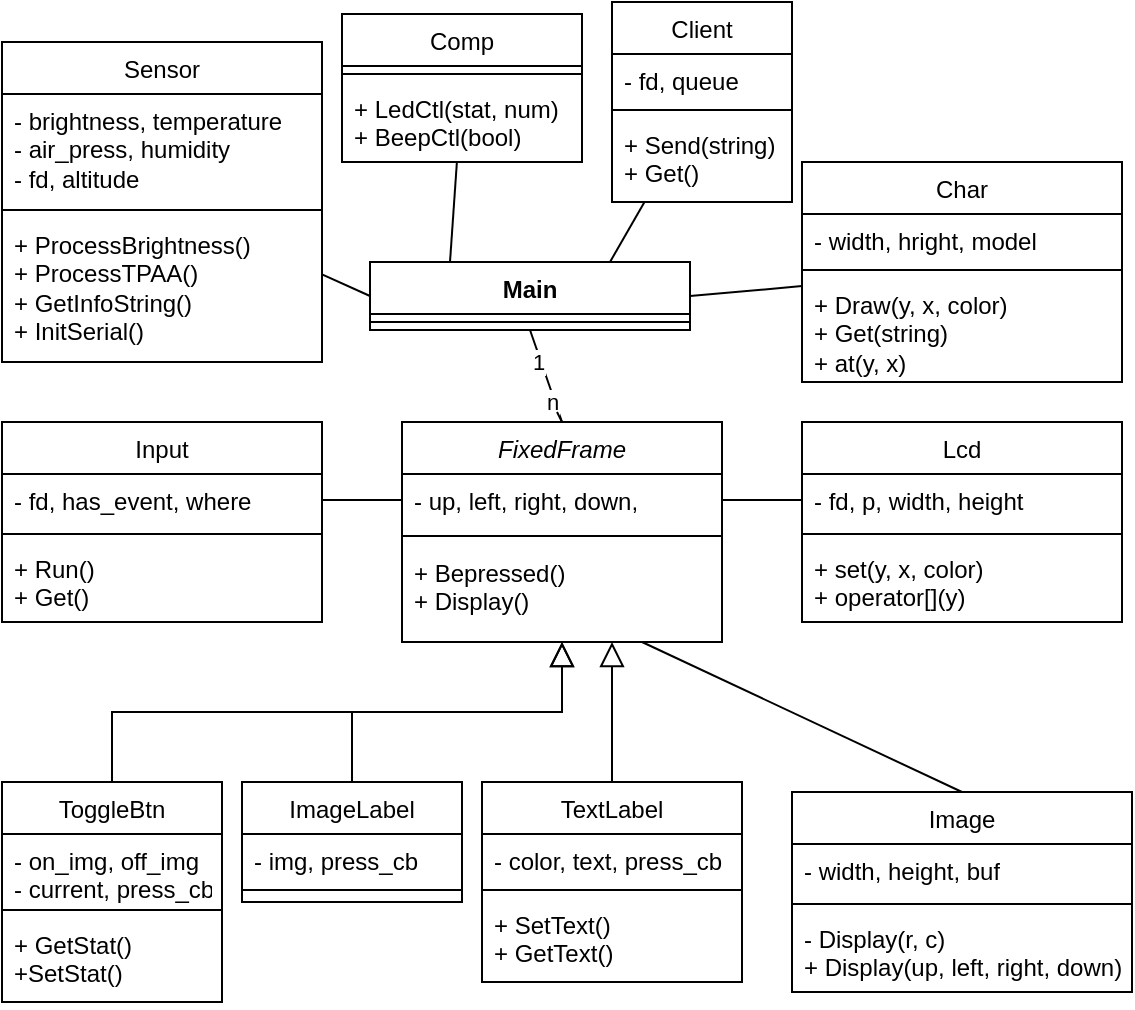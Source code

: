 <mxfile version="24.5.4" type="github">
  <diagram id="C5RBs43oDa-KdzZeNtuy" name="Page-1">
    <mxGraphModel dx="1562" dy="862" grid="1" gridSize="10" guides="1" tooltips="1" connect="1" arrows="1" fold="1" page="1" pageScale="1" pageWidth="827" pageHeight="1169" math="0" shadow="0">
      <root>
        <mxCell id="WIyWlLk6GJQsqaUBKTNV-0" />
        <mxCell id="WIyWlLk6GJQsqaUBKTNV-1" parent="WIyWlLk6GJQsqaUBKTNV-0" />
        <mxCell id="zkfFHV4jXpPFQw0GAbJ--0" value="FixedFrame" style="swimlane;fontStyle=2;align=center;verticalAlign=top;childLayout=stackLayout;horizontal=1;startSize=26;horizontalStack=0;resizeParent=1;resizeLast=0;collapsible=1;marginBottom=0;rounded=0;shadow=0;strokeWidth=1;" parent="WIyWlLk6GJQsqaUBKTNV-1" vertex="1">
          <mxGeometry x="270" y="810" width="160" height="110" as="geometry">
            <mxRectangle x="230" y="140" width="160" height="26" as="alternateBounds" />
          </mxGeometry>
        </mxCell>
        <mxCell id="zkfFHV4jXpPFQw0GAbJ--3" value="- up, left, right, down,&#xa;" style="text;align=left;verticalAlign=top;spacingLeft=4;spacingRight=4;overflow=hidden;rotatable=0;points=[[0,0.5],[1,0.5]];portConstraint=eastwest;rounded=0;shadow=0;html=0;" parent="zkfFHV4jXpPFQw0GAbJ--0" vertex="1">
          <mxGeometry y="26" width="160" height="26" as="geometry" />
        </mxCell>
        <mxCell id="zkfFHV4jXpPFQw0GAbJ--4" value="" style="line;html=1;strokeWidth=1;align=left;verticalAlign=middle;spacingTop=-1;spacingLeft=3;spacingRight=3;rotatable=0;labelPosition=right;points=[];portConstraint=eastwest;" parent="zkfFHV4jXpPFQw0GAbJ--0" vertex="1">
          <mxGeometry y="52" width="160" height="10" as="geometry" />
        </mxCell>
        <mxCell id="zkfFHV4jXpPFQw0GAbJ--5" value="+ Bepressed()&#xa;+ Display()" style="text;align=left;verticalAlign=top;spacingLeft=4;spacingRight=4;overflow=hidden;rotatable=0;points=[[0,0.5],[1,0.5]];portConstraint=eastwest;" parent="zkfFHV4jXpPFQw0GAbJ--0" vertex="1">
          <mxGeometry y="62" width="160" height="38" as="geometry" />
        </mxCell>
        <mxCell id="zkfFHV4jXpPFQw0GAbJ--6" value="ToggleBtn" style="swimlane;fontStyle=0;align=center;verticalAlign=top;childLayout=stackLayout;horizontal=1;startSize=26;horizontalStack=0;resizeParent=1;resizeLast=0;collapsible=1;marginBottom=0;rounded=0;shadow=0;strokeWidth=1;" parent="WIyWlLk6GJQsqaUBKTNV-1" vertex="1">
          <mxGeometry x="70" y="990" width="110" height="110" as="geometry">
            <mxRectangle x="130" y="380" width="160" height="26" as="alternateBounds" />
          </mxGeometry>
        </mxCell>
        <mxCell id="zkfFHV4jXpPFQw0GAbJ--7" value="- on_img, off_img&#xa;- current, press_cb" style="text;align=left;verticalAlign=top;spacingLeft=4;spacingRight=4;overflow=hidden;rotatable=0;points=[[0,0.5],[1,0.5]];portConstraint=eastwest;" parent="zkfFHV4jXpPFQw0GAbJ--6" vertex="1">
          <mxGeometry y="26" width="110" height="34" as="geometry" />
        </mxCell>
        <mxCell id="zkfFHV4jXpPFQw0GAbJ--9" value="" style="line;html=1;strokeWidth=1;align=left;verticalAlign=middle;spacingTop=-1;spacingLeft=3;spacingRight=3;rotatable=0;labelPosition=right;points=[];portConstraint=eastwest;" parent="zkfFHV4jXpPFQw0GAbJ--6" vertex="1">
          <mxGeometry y="60" width="110" height="8" as="geometry" />
        </mxCell>
        <mxCell id="zkfFHV4jXpPFQw0GAbJ--10" value="+ GetStat()&#xa;+SetStat()" style="text;align=left;verticalAlign=top;spacingLeft=4;spacingRight=4;overflow=hidden;rotatable=0;points=[[0,0.5],[1,0.5]];portConstraint=eastwest;fontStyle=0" parent="zkfFHV4jXpPFQw0GAbJ--6" vertex="1">
          <mxGeometry y="68" width="110" height="42" as="geometry" />
        </mxCell>
        <mxCell id="zkfFHV4jXpPFQw0GAbJ--12" value="" style="endArrow=block;endSize=10;endFill=0;shadow=0;strokeWidth=1;rounded=0;curved=0;edgeStyle=elbowEdgeStyle;elbow=vertical;" parent="WIyWlLk6GJQsqaUBKTNV-1" source="zkfFHV4jXpPFQw0GAbJ--6" target="zkfFHV4jXpPFQw0GAbJ--0" edge="1">
          <mxGeometry width="160" relative="1" as="geometry">
            <mxPoint x="250" y="893" as="sourcePoint" />
            <mxPoint x="250" y="893" as="targetPoint" />
          </mxGeometry>
        </mxCell>
        <mxCell id="zkfFHV4jXpPFQw0GAbJ--16" value="" style="endArrow=block;endSize=10;endFill=0;shadow=0;strokeWidth=1;rounded=0;curved=0;edgeStyle=elbowEdgeStyle;elbow=vertical;exitX=0.5;exitY=0;exitDx=0;exitDy=0;entryX=0.5;entryY=1;entryDx=0;entryDy=0;" parent="WIyWlLk6GJQsqaUBKTNV-1" source="S-UEWEQXZpkuAmfUUllK-3" target="zkfFHV4jXpPFQw0GAbJ--0" edge="1">
          <mxGeometry width="160" relative="1" as="geometry">
            <mxPoint x="350" y="1000" as="sourcePoint" />
            <mxPoint x="370" y="920" as="targetPoint" />
          </mxGeometry>
        </mxCell>
        <mxCell id="zkfFHV4jXpPFQw0GAbJ--17" value="Lcd" style="swimlane;fontStyle=0;align=center;verticalAlign=top;childLayout=stackLayout;horizontal=1;startSize=26;horizontalStack=0;resizeParent=1;resizeLast=0;collapsible=1;marginBottom=0;rounded=0;shadow=0;strokeWidth=1;" parent="WIyWlLk6GJQsqaUBKTNV-1" vertex="1">
          <mxGeometry x="470" y="810" width="160" height="100" as="geometry">
            <mxRectangle x="550" y="140" width="160" height="26" as="alternateBounds" />
          </mxGeometry>
        </mxCell>
        <mxCell id="zkfFHV4jXpPFQw0GAbJ--18" value="- fd, p, width, height" style="text;align=left;verticalAlign=top;spacingLeft=4;spacingRight=4;overflow=hidden;rotatable=0;points=[[0,0.5],[1,0.5]];portConstraint=eastwest;" parent="zkfFHV4jXpPFQw0GAbJ--17" vertex="1">
          <mxGeometry y="26" width="160" height="26" as="geometry" />
        </mxCell>
        <mxCell id="zkfFHV4jXpPFQw0GAbJ--23" value="" style="line;html=1;strokeWidth=1;align=left;verticalAlign=middle;spacingTop=-1;spacingLeft=3;spacingRight=3;rotatable=0;labelPosition=right;points=[];portConstraint=eastwest;" parent="zkfFHV4jXpPFQw0GAbJ--17" vertex="1">
          <mxGeometry y="52" width="160" height="8" as="geometry" />
        </mxCell>
        <mxCell id="zkfFHV4jXpPFQw0GAbJ--24" value="+ set(y, x, color)&#xa;+ operator[](y)" style="text;align=left;verticalAlign=top;spacingLeft=4;spacingRight=4;overflow=hidden;rotatable=0;points=[[0,0.5],[1,0.5]];portConstraint=eastwest;" parent="zkfFHV4jXpPFQw0GAbJ--17" vertex="1">
          <mxGeometry y="60" width="160" height="40" as="geometry" />
        </mxCell>
        <mxCell id="S-UEWEQXZpkuAmfUUllK-3" value="ImageLabel" style="swimlane;fontStyle=0;align=center;verticalAlign=top;childLayout=stackLayout;horizontal=1;startSize=26;horizontalStack=0;resizeParent=1;resizeLast=0;collapsible=1;marginBottom=0;rounded=0;shadow=0;strokeWidth=1;" vertex="1" parent="WIyWlLk6GJQsqaUBKTNV-1">
          <mxGeometry x="190" y="990" width="110" height="60" as="geometry">
            <mxRectangle x="130" y="380" width="160" height="26" as="alternateBounds" />
          </mxGeometry>
        </mxCell>
        <mxCell id="S-UEWEQXZpkuAmfUUllK-4" value="- img, press_cb" style="text;align=left;verticalAlign=top;spacingLeft=4;spacingRight=4;overflow=hidden;rotatable=0;points=[[0,0.5],[1,0.5]];portConstraint=eastwest;" vertex="1" parent="S-UEWEQXZpkuAmfUUllK-3">
          <mxGeometry y="26" width="110" height="24" as="geometry" />
        </mxCell>
        <mxCell id="S-UEWEQXZpkuAmfUUllK-5" value="" style="line;html=1;strokeWidth=1;align=left;verticalAlign=middle;spacingTop=-1;spacingLeft=3;spacingRight=3;rotatable=0;labelPosition=right;points=[];portConstraint=eastwest;" vertex="1" parent="S-UEWEQXZpkuAmfUUllK-3">
          <mxGeometry y="50" width="110" height="8" as="geometry" />
        </mxCell>
        <mxCell id="S-UEWEQXZpkuAmfUUllK-7" value="TextLabel" style="swimlane;fontStyle=0;align=center;verticalAlign=top;childLayout=stackLayout;horizontal=1;startSize=26;horizontalStack=0;resizeParent=1;resizeLast=0;collapsible=1;marginBottom=0;rounded=0;shadow=0;strokeWidth=1;" vertex="1" parent="WIyWlLk6GJQsqaUBKTNV-1">
          <mxGeometry x="310" y="990" width="130" height="100" as="geometry">
            <mxRectangle x="130" y="380" width="160" height="26" as="alternateBounds" />
          </mxGeometry>
        </mxCell>
        <mxCell id="S-UEWEQXZpkuAmfUUllK-8" value="- color, text, press_cb" style="text;align=left;verticalAlign=top;spacingLeft=4;spacingRight=4;overflow=hidden;rotatable=0;points=[[0,0.5],[1,0.5]];portConstraint=eastwest;" vertex="1" parent="S-UEWEQXZpkuAmfUUllK-7">
          <mxGeometry y="26" width="130" height="24" as="geometry" />
        </mxCell>
        <mxCell id="S-UEWEQXZpkuAmfUUllK-9" value="" style="line;html=1;strokeWidth=1;align=left;verticalAlign=middle;spacingTop=-1;spacingLeft=3;spacingRight=3;rotatable=0;labelPosition=right;points=[];portConstraint=eastwest;" vertex="1" parent="S-UEWEQXZpkuAmfUUllK-7">
          <mxGeometry y="50" width="130" height="8" as="geometry" />
        </mxCell>
        <mxCell id="S-UEWEQXZpkuAmfUUllK-10" value="+ SetText()&#xa;+ GetText()" style="text;align=left;verticalAlign=top;spacingLeft=4;spacingRight=4;overflow=hidden;rotatable=0;points=[[0,0.5],[1,0.5]];portConstraint=eastwest;fontStyle=0" vertex="1" parent="S-UEWEQXZpkuAmfUUllK-7">
          <mxGeometry y="58" width="130" height="42" as="geometry" />
        </mxCell>
        <mxCell id="S-UEWEQXZpkuAmfUUllK-11" value="" style="endArrow=block;endSize=10;endFill=0;shadow=0;strokeWidth=1;rounded=0;curved=0;edgeStyle=elbowEdgeStyle;elbow=vertical;exitX=0.5;exitY=0;exitDx=0;exitDy=0;" edge="1" parent="WIyWlLk6GJQsqaUBKTNV-1" source="S-UEWEQXZpkuAmfUUllK-7">
          <mxGeometry width="160" relative="1" as="geometry">
            <mxPoint x="360" y="1010" as="sourcePoint" />
            <mxPoint x="375" y="920" as="targetPoint" />
          </mxGeometry>
        </mxCell>
        <mxCell id="S-UEWEQXZpkuAmfUUllK-12" value="" style="endArrow=none;html=1;rounded=0;entryX=0;entryY=0.5;entryDx=0;entryDy=0;exitX=1;exitY=0.5;exitDx=0;exitDy=0;" edge="1" parent="WIyWlLk6GJQsqaUBKTNV-1" source="zkfFHV4jXpPFQw0GAbJ--3" target="zkfFHV4jXpPFQw0GAbJ--18">
          <mxGeometry width="50" height="50" relative="1" as="geometry">
            <mxPoint x="490" y="900" as="sourcePoint" />
            <mxPoint x="540" y="850" as="targetPoint" />
          </mxGeometry>
        </mxCell>
        <mxCell id="S-UEWEQXZpkuAmfUUllK-13" value="Input" style="swimlane;fontStyle=0;align=center;verticalAlign=top;childLayout=stackLayout;horizontal=1;startSize=26;horizontalStack=0;resizeParent=1;resizeLast=0;collapsible=1;marginBottom=0;rounded=0;shadow=0;strokeWidth=1;" vertex="1" parent="WIyWlLk6GJQsqaUBKTNV-1">
          <mxGeometry x="70" y="810" width="160" height="100" as="geometry">
            <mxRectangle x="550" y="140" width="160" height="26" as="alternateBounds" />
          </mxGeometry>
        </mxCell>
        <mxCell id="S-UEWEQXZpkuAmfUUllK-14" value="- fd, has_event, where" style="text;align=left;verticalAlign=top;spacingLeft=4;spacingRight=4;overflow=hidden;rotatable=0;points=[[0,0.5],[1,0.5]];portConstraint=eastwest;" vertex="1" parent="S-UEWEQXZpkuAmfUUllK-13">
          <mxGeometry y="26" width="160" height="26" as="geometry" />
        </mxCell>
        <mxCell id="S-UEWEQXZpkuAmfUUllK-15" value="" style="line;html=1;strokeWidth=1;align=left;verticalAlign=middle;spacingTop=-1;spacingLeft=3;spacingRight=3;rotatable=0;labelPosition=right;points=[];portConstraint=eastwest;" vertex="1" parent="S-UEWEQXZpkuAmfUUllK-13">
          <mxGeometry y="52" width="160" height="8" as="geometry" />
        </mxCell>
        <mxCell id="S-UEWEQXZpkuAmfUUllK-16" value="+ Run()&#xa;+ Get()" style="text;align=left;verticalAlign=top;spacingLeft=4;spacingRight=4;overflow=hidden;rotatable=0;points=[[0,0.5],[1,0.5]];portConstraint=eastwest;" vertex="1" parent="S-UEWEQXZpkuAmfUUllK-13">
          <mxGeometry y="60" width="160" height="40" as="geometry" />
        </mxCell>
        <mxCell id="S-UEWEQXZpkuAmfUUllK-17" value="" style="endArrow=none;html=1;rounded=0;entryX=0;entryY=0.5;entryDx=0;entryDy=0;exitX=1;exitY=0.5;exitDx=0;exitDy=0;" edge="1" parent="WIyWlLk6GJQsqaUBKTNV-1" source="S-UEWEQXZpkuAmfUUllK-14" target="zkfFHV4jXpPFQw0GAbJ--3">
          <mxGeometry width="50" height="50" relative="1" as="geometry">
            <mxPoint x="440" y="859" as="sourcePoint" />
            <mxPoint x="490" y="859" as="targetPoint" />
          </mxGeometry>
        </mxCell>
        <mxCell id="S-UEWEQXZpkuAmfUUllK-18" value="&lt;span style=&quot;font-weight: normal;&quot;&gt;Sensor&lt;/span&gt;" style="swimlane;fontStyle=1;align=center;verticalAlign=top;childLayout=stackLayout;horizontal=1;startSize=26;horizontalStack=0;resizeParent=1;resizeParentMax=0;resizeLast=0;collapsible=1;marginBottom=0;whiteSpace=wrap;html=1;" vertex="1" parent="WIyWlLk6GJQsqaUBKTNV-1">
          <mxGeometry x="70" y="620" width="160" height="160" as="geometry" />
        </mxCell>
        <mxCell id="S-UEWEQXZpkuAmfUUllK-19" value="- brightness, temperature&lt;div&gt;- air_press, humidity&lt;/div&gt;&lt;div&gt;- fd, altitude&lt;/div&gt;" style="text;strokeColor=none;fillColor=none;align=left;verticalAlign=top;spacingLeft=4;spacingRight=4;overflow=hidden;rotatable=0;points=[[0,0.5],[1,0.5]];portConstraint=eastwest;whiteSpace=wrap;html=1;" vertex="1" parent="S-UEWEQXZpkuAmfUUllK-18">
          <mxGeometry y="26" width="160" height="54" as="geometry" />
        </mxCell>
        <mxCell id="S-UEWEQXZpkuAmfUUllK-20" value="" style="line;strokeWidth=1;fillColor=none;align=left;verticalAlign=middle;spacingTop=-1;spacingLeft=3;spacingRight=3;rotatable=0;labelPosition=right;points=[];portConstraint=eastwest;strokeColor=inherit;" vertex="1" parent="S-UEWEQXZpkuAmfUUllK-18">
          <mxGeometry y="80" width="160" height="8" as="geometry" />
        </mxCell>
        <mxCell id="S-UEWEQXZpkuAmfUUllK-21" value="+ ProcessBrightness()&lt;div&gt;+ ProcessTPAA()&lt;/div&gt;&lt;div&gt;+ GetInfoString()&lt;/div&gt;&lt;div&gt;+ InitSerial()&lt;/div&gt;" style="text;strokeColor=none;fillColor=none;align=left;verticalAlign=top;spacingLeft=4;spacingRight=4;overflow=hidden;rotatable=0;points=[[0,0.5],[1,0.5]];portConstraint=eastwest;whiteSpace=wrap;html=1;" vertex="1" parent="S-UEWEQXZpkuAmfUUllK-18">
          <mxGeometry y="88" width="160" height="72" as="geometry" />
        </mxCell>
        <mxCell id="S-UEWEQXZpkuAmfUUllK-22" value="&lt;span style=&quot;font-weight: normal;&quot;&gt;Image&lt;/span&gt;" style="swimlane;fontStyle=1;align=center;verticalAlign=top;childLayout=stackLayout;horizontal=1;startSize=26;horizontalStack=0;resizeParent=1;resizeParentMax=0;resizeLast=0;collapsible=1;marginBottom=0;whiteSpace=wrap;html=1;" vertex="1" parent="WIyWlLk6GJQsqaUBKTNV-1">
          <mxGeometry x="465" y="995" width="170" height="100" as="geometry" />
        </mxCell>
        <mxCell id="S-UEWEQXZpkuAmfUUllK-23" value="- width, height, buf" style="text;strokeColor=none;fillColor=none;align=left;verticalAlign=top;spacingLeft=4;spacingRight=4;overflow=hidden;rotatable=0;points=[[0,0.5],[1,0.5]];portConstraint=eastwest;whiteSpace=wrap;html=1;" vertex="1" parent="S-UEWEQXZpkuAmfUUllK-22">
          <mxGeometry y="26" width="170" height="26" as="geometry" />
        </mxCell>
        <mxCell id="S-UEWEQXZpkuAmfUUllK-24" value="" style="line;strokeWidth=1;fillColor=none;align=left;verticalAlign=middle;spacingTop=-1;spacingLeft=3;spacingRight=3;rotatable=0;labelPosition=right;points=[];portConstraint=eastwest;strokeColor=inherit;" vertex="1" parent="S-UEWEQXZpkuAmfUUllK-22">
          <mxGeometry y="52" width="170" height="8" as="geometry" />
        </mxCell>
        <mxCell id="S-UEWEQXZpkuAmfUUllK-25" value="- Display(r, c)&lt;div&gt;+ Display(up, left, right, down)&lt;/div&gt;" style="text;strokeColor=none;fillColor=none;align=left;verticalAlign=top;spacingLeft=4;spacingRight=4;overflow=hidden;rotatable=0;points=[[0,0.5],[1,0.5]];portConstraint=eastwest;whiteSpace=wrap;html=1;" vertex="1" parent="S-UEWEQXZpkuAmfUUllK-22">
          <mxGeometry y="60" width="170" height="40" as="geometry" />
        </mxCell>
        <mxCell id="S-UEWEQXZpkuAmfUUllK-30" value="&lt;span style=&quot;font-weight: normal;&quot;&gt;Comp&lt;/span&gt;" style="swimlane;fontStyle=1;align=center;verticalAlign=top;childLayout=stackLayout;horizontal=1;startSize=26;horizontalStack=0;resizeParent=1;resizeParentMax=0;resizeLast=0;collapsible=1;marginBottom=0;whiteSpace=wrap;html=1;" vertex="1" parent="WIyWlLk6GJQsqaUBKTNV-1">
          <mxGeometry x="240" y="606" width="120" height="74" as="geometry" />
        </mxCell>
        <mxCell id="S-UEWEQXZpkuAmfUUllK-32" value="" style="line;strokeWidth=1;fillColor=none;align=left;verticalAlign=middle;spacingTop=-1;spacingLeft=3;spacingRight=3;rotatable=0;labelPosition=right;points=[];portConstraint=eastwest;strokeColor=inherit;" vertex="1" parent="S-UEWEQXZpkuAmfUUllK-30">
          <mxGeometry y="26" width="120" height="8" as="geometry" />
        </mxCell>
        <mxCell id="S-UEWEQXZpkuAmfUUllK-33" value="+ LedCtl(stat, num)&lt;div&gt;+ BeepCtl(bool)&lt;/div&gt;" style="text;strokeColor=none;fillColor=none;align=left;verticalAlign=top;spacingLeft=4;spacingRight=4;overflow=hidden;rotatable=0;points=[[0,0.5],[1,0.5]];portConstraint=eastwest;whiteSpace=wrap;html=1;" vertex="1" parent="S-UEWEQXZpkuAmfUUllK-30">
          <mxGeometry y="34" width="120" height="40" as="geometry" />
        </mxCell>
        <mxCell id="S-UEWEQXZpkuAmfUUllK-34" value="&lt;span style=&quot;font-weight: normal;&quot;&gt;Client&lt;/span&gt;" style="swimlane;fontStyle=1;align=center;verticalAlign=top;childLayout=stackLayout;horizontal=1;startSize=26;horizontalStack=0;resizeParent=1;resizeParentMax=0;resizeLast=0;collapsible=1;marginBottom=0;whiteSpace=wrap;html=1;" vertex="1" parent="WIyWlLk6GJQsqaUBKTNV-1">
          <mxGeometry x="375" y="600" width="90" height="100" as="geometry" />
        </mxCell>
        <mxCell id="S-UEWEQXZpkuAmfUUllK-35" value="&lt;div&gt;- fd, queue&lt;/div&gt;" style="text;strokeColor=none;fillColor=none;align=left;verticalAlign=top;spacingLeft=4;spacingRight=4;overflow=hidden;rotatable=0;points=[[0,0.5],[1,0.5]];portConstraint=eastwest;whiteSpace=wrap;html=1;" vertex="1" parent="S-UEWEQXZpkuAmfUUllK-34">
          <mxGeometry y="26" width="90" height="24" as="geometry" />
        </mxCell>
        <mxCell id="S-UEWEQXZpkuAmfUUllK-36" value="" style="line;strokeWidth=1;fillColor=none;align=left;verticalAlign=middle;spacingTop=-1;spacingLeft=3;spacingRight=3;rotatable=0;labelPosition=right;points=[];portConstraint=eastwest;strokeColor=inherit;" vertex="1" parent="S-UEWEQXZpkuAmfUUllK-34">
          <mxGeometry y="50" width="90" height="8" as="geometry" />
        </mxCell>
        <mxCell id="S-UEWEQXZpkuAmfUUllK-37" value="+ Send(string)&lt;div&gt;+ Get()&lt;/div&gt;" style="text;strokeColor=none;fillColor=none;align=left;verticalAlign=top;spacingLeft=4;spacingRight=4;overflow=hidden;rotatable=0;points=[[0,0.5],[1,0.5]];portConstraint=eastwest;whiteSpace=wrap;html=1;" vertex="1" parent="S-UEWEQXZpkuAmfUUllK-34">
          <mxGeometry y="58" width="90" height="42" as="geometry" />
        </mxCell>
        <mxCell id="S-UEWEQXZpkuAmfUUllK-38" value="&lt;span style=&quot;font-weight: normal;&quot;&gt;Char&lt;/span&gt;" style="swimlane;fontStyle=1;align=center;verticalAlign=top;childLayout=stackLayout;horizontal=1;startSize=26;horizontalStack=0;resizeParent=1;resizeParentMax=0;resizeLast=0;collapsible=1;marginBottom=0;whiteSpace=wrap;html=1;" vertex="1" parent="WIyWlLk6GJQsqaUBKTNV-1">
          <mxGeometry x="470" y="680" width="160" height="110" as="geometry" />
        </mxCell>
        <mxCell id="S-UEWEQXZpkuAmfUUllK-39" value="- width, hright, model" style="text;strokeColor=none;fillColor=none;align=left;verticalAlign=top;spacingLeft=4;spacingRight=4;overflow=hidden;rotatable=0;points=[[0,0.5],[1,0.5]];portConstraint=eastwest;whiteSpace=wrap;html=1;" vertex="1" parent="S-UEWEQXZpkuAmfUUllK-38">
          <mxGeometry y="26" width="160" height="24" as="geometry" />
        </mxCell>
        <mxCell id="S-UEWEQXZpkuAmfUUllK-40" value="" style="line;strokeWidth=1;fillColor=none;align=left;verticalAlign=middle;spacingTop=-1;spacingLeft=3;spacingRight=3;rotatable=0;labelPosition=right;points=[];portConstraint=eastwest;strokeColor=inherit;" vertex="1" parent="S-UEWEQXZpkuAmfUUllK-38">
          <mxGeometry y="50" width="160" height="8" as="geometry" />
        </mxCell>
        <mxCell id="S-UEWEQXZpkuAmfUUllK-41" value="+ Draw(y, x, color)&lt;div&gt;+ Get(string)&lt;/div&gt;&lt;div&gt;+ at(y, x)&lt;/div&gt;" style="text;strokeColor=none;fillColor=none;align=left;verticalAlign=top;spacingLeft=4;spacingRight=4;overflow=hidden;rotatable=0;points=[[0,0.5],[1,0.5]];portConstraint=eastwest;whiteSpace=wrap;html=1;" vertex="1" parent="S-UEWEQXZpkuAmfUUllK-38">
          <mxGeometry y="58" width="160" height="52" as="geometry" />
        </mxCell>
        <mxCell id="S-UEWEQXZpkuAmfUUllK-42" value="Main" style="swimlane;fontStyle=1;align=center;verticalAlign=top;childLayout=stackLayout;horizontal=1;startSize=26;horizontalStack=0;resizeParent=1;resizeParentMax=0;resizeLast=0;collapsible=1;marginBottom=0;whiteSpace=wrap;html=1;" vertex="1" parent="WIyWlLk6GJQsqaUBKTNV-1">
          <mxGeometry x="254" y="730" width="160" height="34" as="geometry" />
        </mxCell>
        <mxCell id="S-UEWEQXZpkuAmfUUllK-44" value="" style="line;strokeWidth=1;fillColor=none;align=left;verticalAlign=middle;spacingTop=-1;spacingLeft=3;spacingRight=3;rotatable=0;labelPosition=right;points=[];portConstraint=eastwest;strokeColor=inherit;" vertex="1" parent="S-UEWEQXZpkuAmfUUllK-42">
          <mxGeometry y="26" width="160" height="8" as="geometry" />
        </mxCell>
        <mxCell id="S-UEWEQXZpkuAmfUUllK-47" value="" style="endArrow=none;html=1;rounded=0;exitX=0.75;exitY=1;exitDx=0;exitDy=0;entryX=0.5;entryY=0;entryDx=0;entryDy=0;" edge="1" parent="WIyWlLk6GJQsqaUBKTNV-1" source="zkfFHV4jXpPFQw0GAbJ--0" target="S-UEWEQXZpkuAmfUUllK-22">
          <mxGeometry width="50" height="50" relative="1" as="geometry">
            <mxPoint x="610" y="800" as="sourcePoint" />
            <mxPoint x="660" y="750" as="targetPoint" />
          </mxGeometry>
        </mxCell>
        <mxCell id="S-UEWEQXZpkuAmfUUllK-48" value="" style="endArrow=none;html=1;rounded=0;exitX=1;exitY=0.5;exitDx=0;exitDy=0;" edge="1" parent="WIyWlLk6GJQsqaUBKTNV-1" source="S-UEWEQXZpkuAmfUUllK-42" target="S-UEWEQXZpkuAmfUUllK-38">
          <mxGeometry width="50" height="50" relative="1" as="geometry">
            <mxPoint x="440" y="859" as="sourcePoint" />
            <mxPoint x="480" y="859" as="targetPoint" />
          </mxGeometry>
        </mxCell>
        <mxCell id="S-UEWEQXZpkuAmfUUllK-49" value="" style="endArrow=none;html=1;rounded=0;exitX=0.75;exitY=0;exitDx=0;exitDy=0;" edge="1" parent="WIyWlLk6GJQsqaUBKTNV-1" source="S-UEWEQXZpkuAmfUUllK-42" target="S-UEWEQXZpkuAmfUUllK-34">
          <mxGeometry width="50" height="50" relative="1" as="geometry">
            <mxPoint x="450" y="869" as="sourcePoint" />
            <mxPoint x="490" y="869" as="targetPoint" />
          </mxGeometry>
        </mxCell>
        <mxCell id="S-UEWEQXZpkuAmfUUllK-50" value="" style="endArrow=none;html=1;rounded=0;entryX=0.25;entryY=0;entryDx=0;entryDy=0;" edge="1" parent="WIyWlLk6GJQsqaUBKTNV-1" source="S-UEWEQXZpkuAmfUUllK-30" target="S-UEWEQXZpkuAmfUUllK-42">
          <mxGeometry width="50" height="50" relative="1" as="geometry">
            <mxPoint x="460" y="879" as="sourcePoint" />
            <mxPoint x="500" y="879" as="targetPoint" />
          </mxGeometry>
        </mxCell>
        <mxCell id="S-UEWEQXZpkuAmfUUllK-51" value="" style="endArrow=none;html=1;rounded=0;entryX=0;entryY=0.5;entryDx=0;entryDy=0;" edge="1" parent="WIyWlLk6GJQsqaUBKTNV-1" source="S-UEWEQXZpkuAmfUUllK-18" target="S-UEWEQXZpkuAmfUUllK-42">
          <mxGeometry width="50" height="50" relative="1" as="geometry">
            <mxPoint x="470" y="889" as="sourcePoint" />
            <mxPoint x="510" y="889" as="targetPoint" />
          </mxGeometry>
        </mxCell>
        <mxCell id="S-UEWEQXZpkuAmfUUllK-52" value="" style="endArrow=none;html=1;rounded=0;exitX=0.5;exitY=0;exitDx=0;exitDy=0;entryX=0.5;entryY=1;entryDx=0;entryDy=0;" edge="1" parent="WIyWlLk6GJQsqaUBKTNV-1" source="zkfFHV4jXpPFQw0GAbJ--0" target="S-UEWEQXZpkuAmfUUllK-42">
          <mxGeometry width="50" height="50" relative="1" as="geometry">
            <mxPoint x="347.5" y="790" as="sourcePoint" />
            <mxPoint x="401" y="710" as="targetPoint" />
          </mxGeometry>
        </mxCell>
        <mxCell id="S-UEWEQXZpkuAmfUUllK-56" value="1" style="edgeLabel;html=1;align=center;verticalAlign=middle;resizable=0;points=[];" vertex="1" connectable="0" parent="S-UEWEQXZpkuAmfUUllK-52">
          <mxGeometry x="0.287" y="2" relative="1" as="geometry">
            <mxPoint y="-1" as="offset" />
          </mxGeometry>
        </mxCell>
        <mxCell id="S-UEWEQXZpkuAmfUUllK-57" value="n" style="edgeLabel;html=1;align=center;verticalAlign=middle;resizable=0;points=[];" vertex="1" connectable="0" parent="S-UEWEQXZpkuAmfUUllK-52">
          <mxGeometry x="-0.537" y="2" relative="1" as="geometry">
            <mxPoint as="offset" />
          </mxGeometry>
        </mxCell>
        <mxCell id="S-UEWEQXZpkuAmfUUllK-54" value="" style="endArrow=none;html=1;rounded=0;exitX=0.5;exitY=0;exitDx=0;exitDy=0;entryX=0.5;entryY=1;entryDx=0;entryDy=0;" edge="1" parent="WIyWlLk6GJQsqaUBKTNV-1" source="zkfFHV4jXpPFQw0GAbJ--0">
          <mxGeometry width="50" height="50" relative="1" as="geometry">
            <mxPoint x="350" y="810" as="sourcePoint" />
            <mxPoint x="347.5" y="805" as="targetPoint" />
          </mxGeometry>
        </mxCell>
      </root>
    </mxGraphModel>
  </diagram>
</mxfile>
